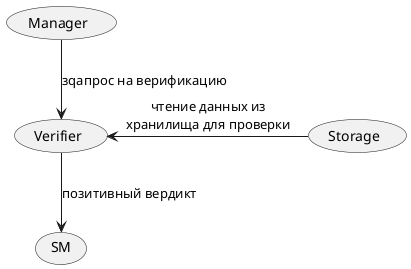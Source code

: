 @startuml

 
(Manager) -down-> (Verifier): зqапрос на верификацию
(Verifier) <- (Storage): чтение данных из\nхранилища для проверки
(Verifier) -down-> (SM): позитивный вердикт

@enduml